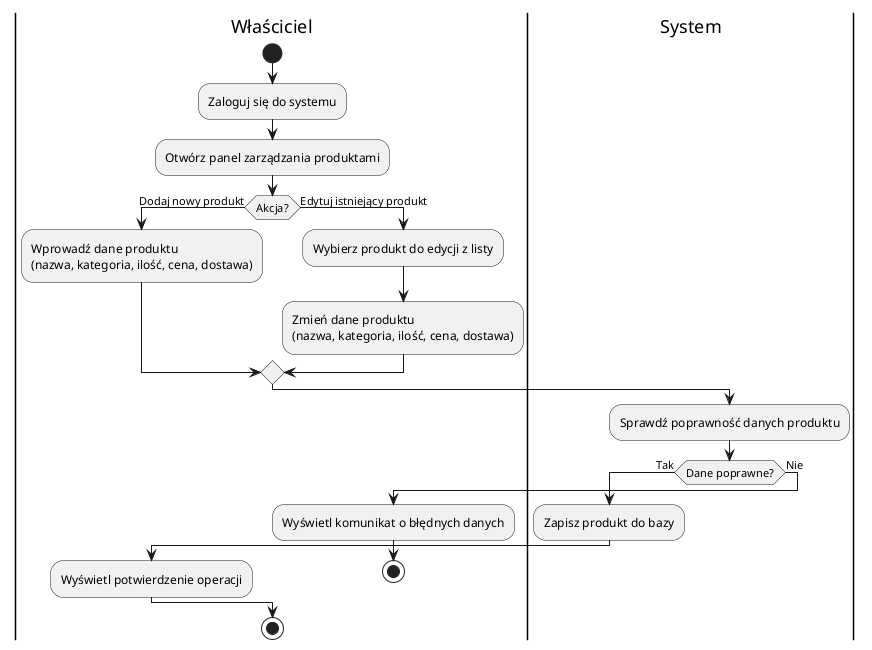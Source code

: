@startuml
|Właściciel|
start
:Zaloguj się do systemu;

:Otwórz panel zarządzania produktami;

if (Akcja?) then (Dodaj nowy produkt)
    :Wprowadź dane produktu
    (nazwa, kategoria, ilość, cena, dostawa);
else (Edytuj istniejący produkt)
    :Wybierz produkt do edycji z listy;
    :Zmień dane produktu
    (nazwa, kategoria, ilość, cena, dostawa);
endif

|System|
:Sprawdź poprawność danych produktu;

if (Dane poprawne?) then (Tak)
    :Zapisz produkt do bazy;
    |Właściciel|
    :Wyświetl potwierdzenie operacji;
else (Nie)
    |Właściciel|
    :Wyświetl komunikat o błędnych danych;
    stop
endif

stop
@enduml
